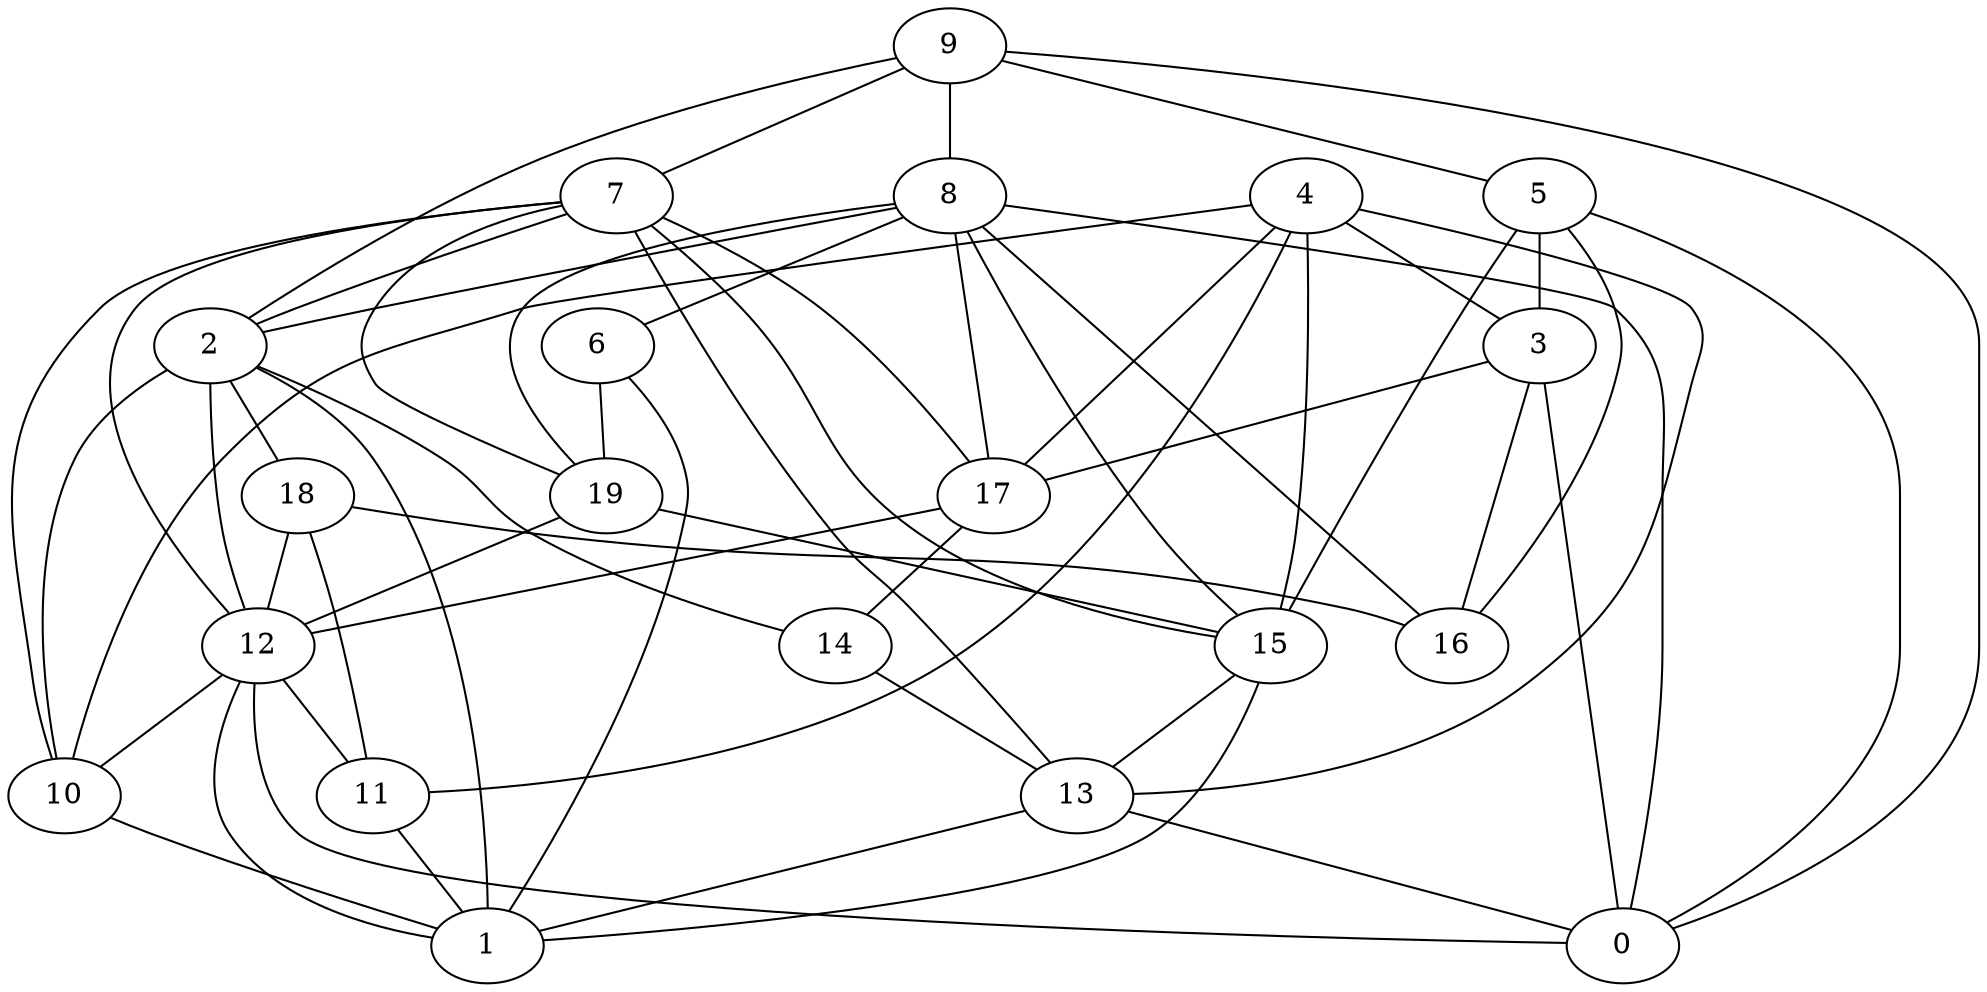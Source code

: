 digraph GG_graph {

subgraph G_graph {
edge [color = black]
"3" -> "0" [dir = none]
"3" -> "17" [dir = none]
"3" -> "16" [dir = none]
"5" -> "3" [dir = none]
"5" -> "15" [dir = none]
"5" -> "0" [dir = none]
"5" -> "16" [dir = none]
"18" -> "16" [dir = none]
"18" -> "11" [dir = none]
"18" -> "12" [dir = none]
"11" -> "1" [dir = none]
"2" -> "14" [dir = none]
"2" -> "12" [dir = none]
"2" -> "10" [dir = none]
"2" -> "1" [dir = none]
"2" -> "18" [dir = none]
"14" -> "13" [dir = none]
"17" -> "12" [dir = none]
"17" -> "14" [dir = none]
"7" -> "13" [dir = none]
"7" -> "19" [dir = none]
"7" -> "2" [dir = none]
"7" -> "15" [dir = none]
"7" -> "10" [dir = none]
"7" -> "12" [dir = none]
"7" -> "17" [dir = none]
"10" -> "1" [dir = none]
"13" -> "0" [dir = none]
"13" -> "1" [dir = none]
"15" -> "1" [dir = none]
"15" -> "13" [dir = none]
"12" -> "10" [dir = none]
"12" -> "0" [dir = none]
"12" -> "1" [dir = none]
"12" -> "11" [dir = none]
"4" -> "11" [dir = none]
"4" -> "17" [dir = none]
"4" -> "13" [dir = none]
"4" -> "15" [dir = none]
"4" -> "10" [dir = none]
"4" -> "3" [dir = none]
"9" -> "5" [dir = none]
"9" -> "8" [dir = none]
"9" -> "0" [dir = none]
"9" -> "7" [dir = none]
"9" -> "2" [dir = none]
"8" -> "6" [dir = none]
"8" -> "16" [dir = none]
"8" -> "0" [dir = none]
"8" -> "15" [dir = none]
"8" -> "17" [dir = none]
"8" -> "2" [dir = none]
"8" -> "19" [dir = none]
"6" -> "1" [dir = none]
"6" -> "19" [dir = none]
"19" -> "12" [dir = none]
"19" -> "15" [dir = none]
}

}
